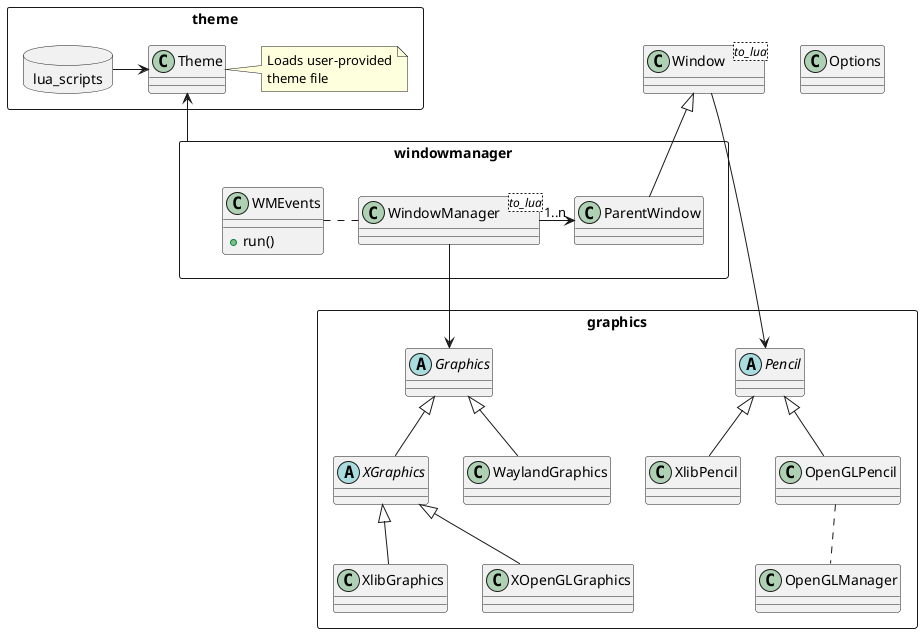 @startuml

class Options

rectangle theme {
    package lua_scripts <<Database>> {
    }
    class Theme
    lua_scripts -> Theme
    note right of Theme
        Loads user-provided
        theme file
    end note
}

class Window <to_lua>

rectangle windowmanager {
    class WindowManager <to_lua>
    class ParentWindow
    class WMEvents {
        +run()
    }
    WindowManager -> "1..n" ParentWindow
    ParentWindow -up-|> Window
    WindowManager .left. WMEvents
}

rectangle graphics {
    abstract class Graphics
    abstract class Pencil
    abstract class XGraphics

    Graphics <|-- XGraphics
    Graphics <|-- WaylandGraphics

    XGraphics <|-- XlibGraphics
    XGraphics <|-- XOpenGLGraphics

    Pencil <|-- XlibPencil
    Pencil <|-- OpenGLPencil

    OpenGLPencil .. OpenGLManager
}

windowmanager -up-> Theme
WindowManager --> Graphics
Window --> Pencil

@enduml